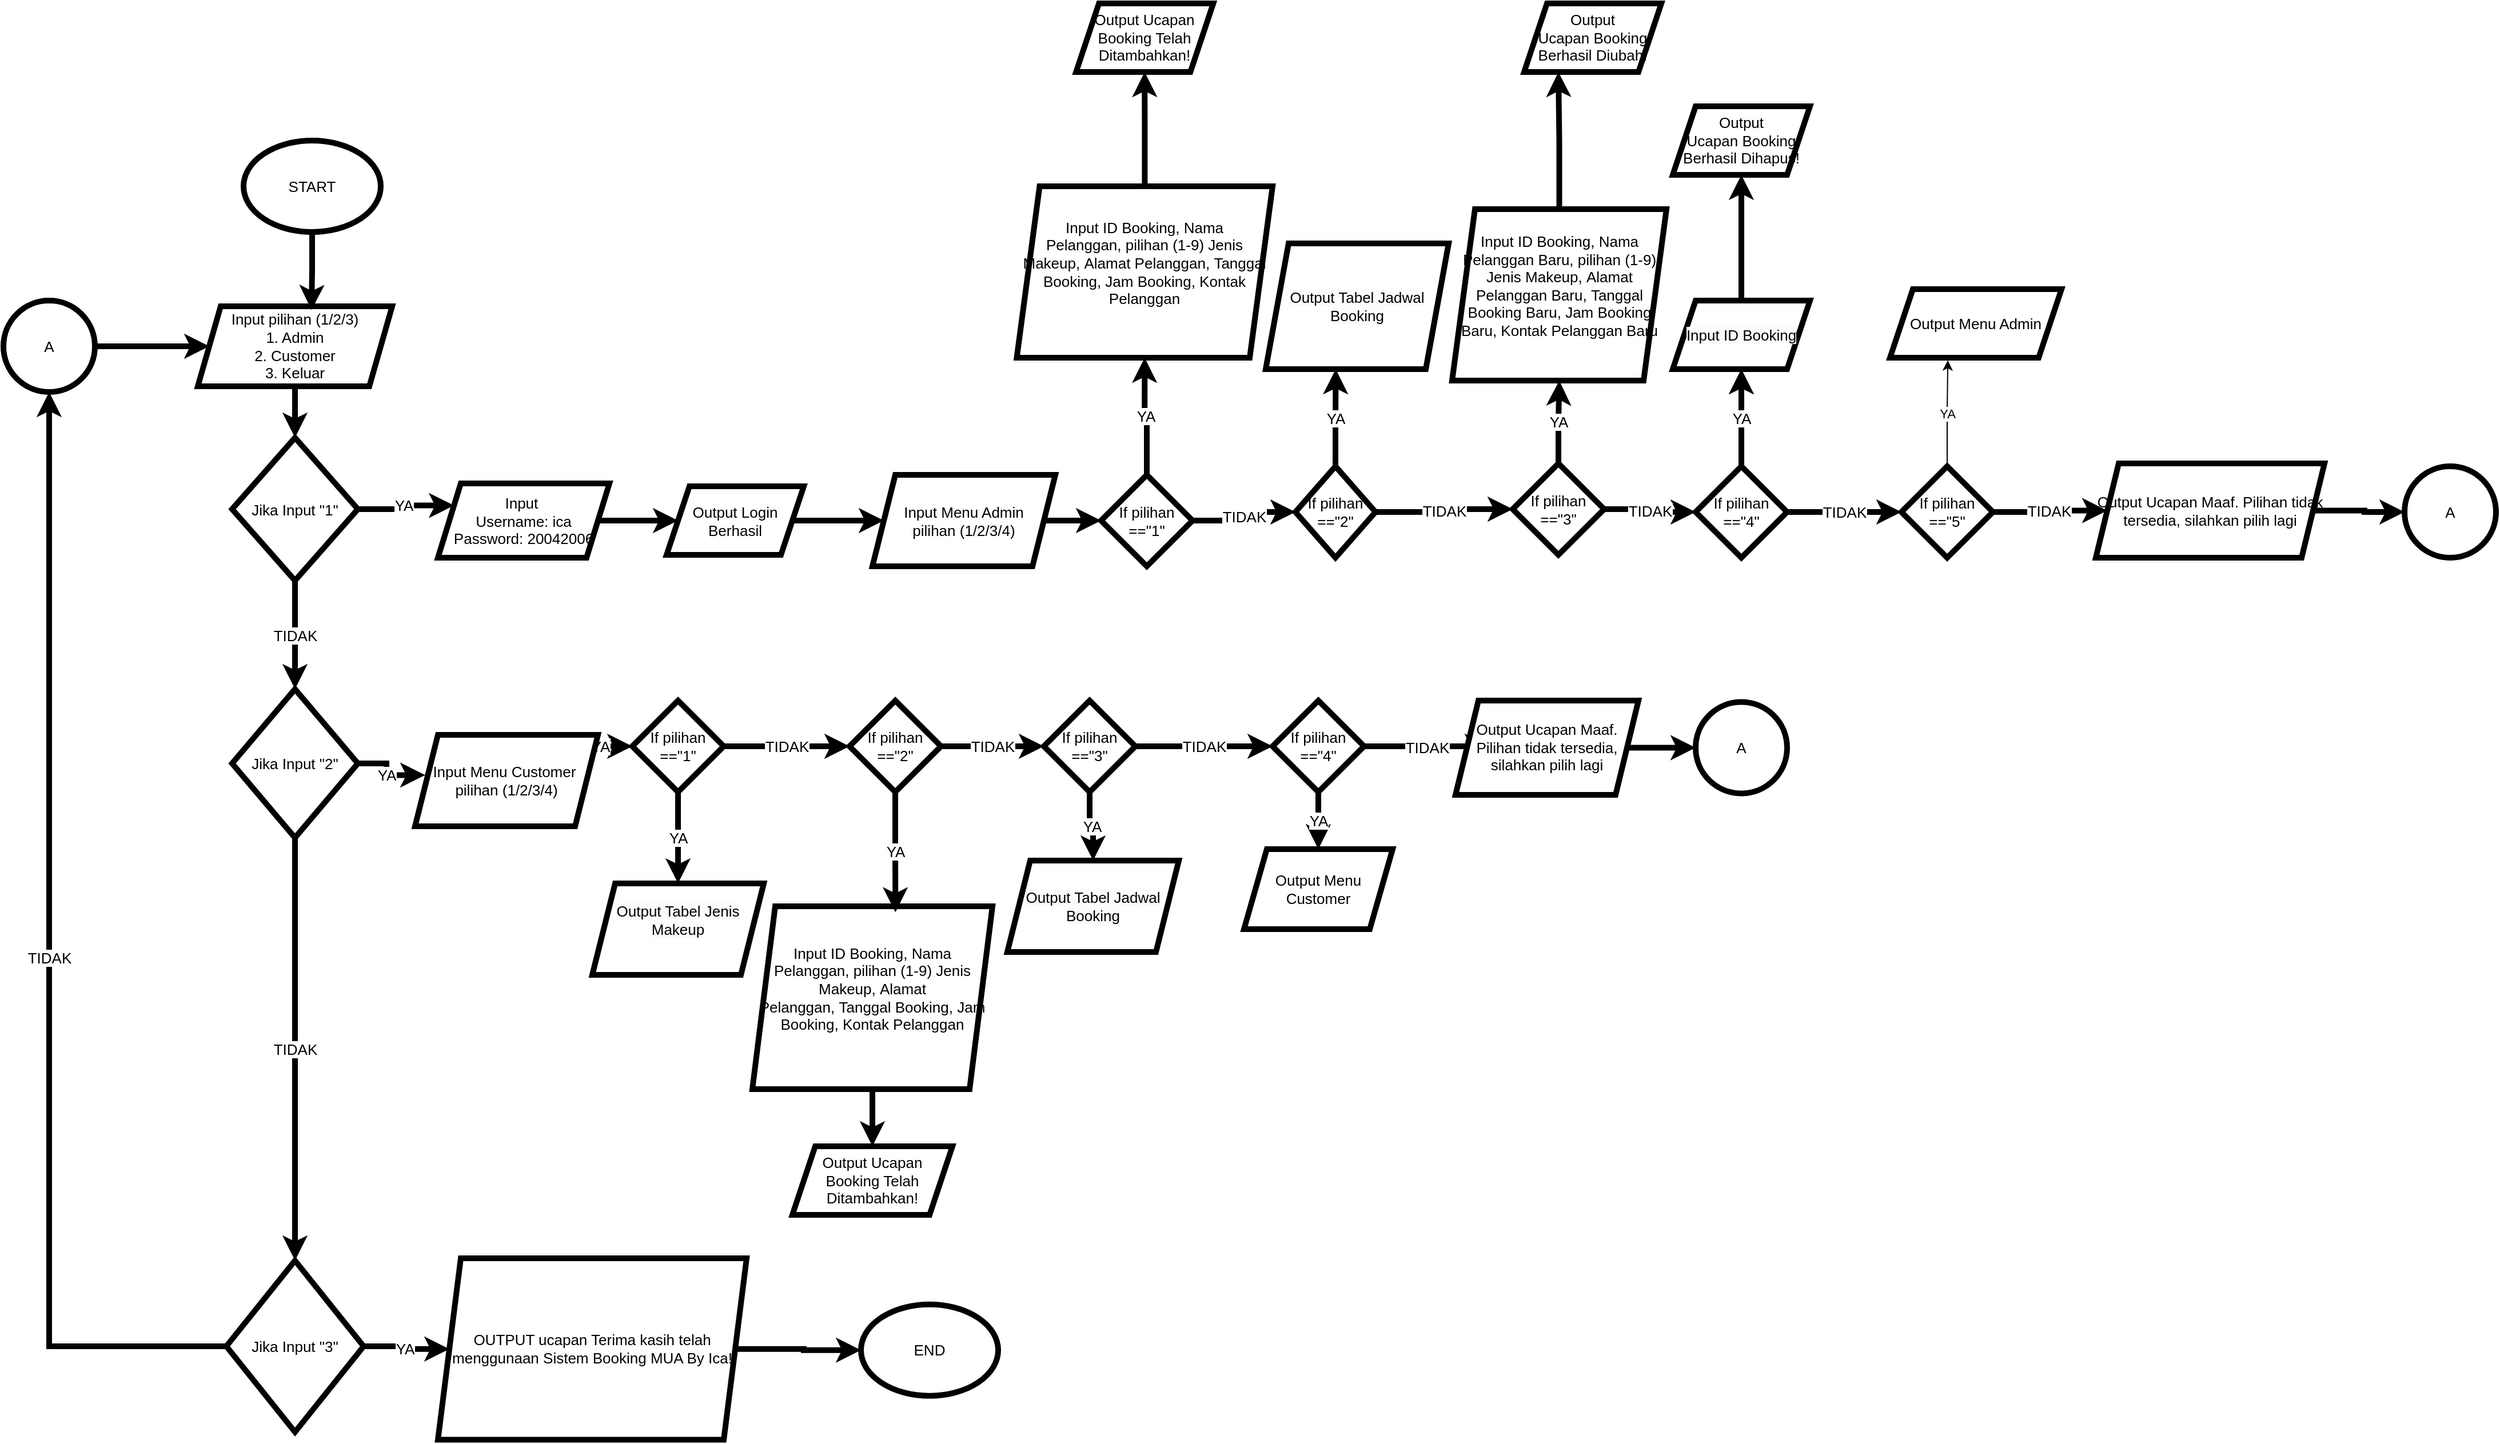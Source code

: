 <mxfile version="24.7.17">
  <diagram name="Page-1" id="OqW6dQnBmnJ8KERkSxpb">
    <mxGraphModel dx="3851" dy="2591" grid="1" gridSize="10" guides="1" tooltips="1" connect="1" arrows="1" fold="1" page="1" pageScale="1" pageWidth="850" pageHeight="1100" math="0" shadow="0">
      <root>
        <mxCell id="0" />
        <mxCell id="1" parent="0" />
        <mxCell id="-Zbz8kqlZJ3fd1Amy6h6-88" value="START" style="ellipse;whiteSpace=wrap;html=1;strokeWidth=5;fontSize=13;" vertex="1" parent="1">
          <mxGeometry x="230" y="100" width="120" height="80" as="geometry" />
        </mxCell>
        <mxCell id="-Zbz8kqlZJ3fd1Amy6h6-89" style="edgeStyle=orthogonalEdgeStyle;rounded=0;orthogonalLoop=1;jettySize=auto;html=1;strokeWidth=5;fontSize=13;" edge="1" parent="1" source="-Zbz8kqlZJ3fd1Amy6h6-90" target="-Zbz8kqlZJ3fd1Amy6h6-93">
          <mxGeometry relative="1" as="geometry" />
        </mxCell>
        <mxCell id="-Zbz8kqlZJ3fd1Amy6h6-90" value="Input pilihan (1/2/3)&lt;div style=&quot;font-size: 13px;&quot;&gt;1. Admin&lt;/div&gt;&lt;div style=&quot;font-size: 13px;&quot;&gt;2. Customer&lt;/div&gt;&lt;div style=&quot;font-size: 13px;&quot;&gt;3. Keluar&lt;/div&gt;" style="shape=parallelogram;perimeter=parallelogramPerimeter;whiteSpace=wrap;html=1;fixedSize=1;strokeWidth=5;fontSize=13;" vertex="1" parent="1">
          <mxGeometry x="190" y="245" width="170" height="70" as="geometry" />
        </mxCell>
        <mxCell id="-Zbz8kqlZJ3fd1Amy6h6-91" value="TIDAK" style="edgeStyle=orthogonalEdgeStyle;rounded=0;orthogonalLoop=1;jettySize=auto;html=1;entryX=0.5;entryY=0;entryDx=0;entryDy=0;strokeWidth=5;fontSize=13;" edge="1" parent="1" source="-Zbz8kqlZJ3fd1Amy6h6-93" target="-Zbz8kqlZJ3fd1Amy6h6-99">
          <mxGeometry relative="1" as="geometry" />
        </mxCell>
        <mxCell id="-Zbz8kqlZJ3fd1Amy6h6-92" value="YA" style="edgeStyle=orthogonalEdgeStyle;rounded=0;orthogonalLoop=1;jettySize=auto;html=1;entryX=0;entryY=0.25;entryDx=0;entryDy=0;strokeWidth=5;fontSize=13;" edge="1" parent="1" source="-Zbz8kqlZJ3fd1Amy6h6-93" target="-Zbz8kqlZJ3fd1Amy6h6-95">
          <mxGeometry relative="1" as="geometry" />
        </mxCell>
        <mxCell id="-Zbz8kqlZJ3fd1Amy6h6-93" value="Jika Input &quot;1&quot;" style="rhombus;whiteSpace=wrap;html=1;strokeWidth=5;fontSize=13;" vertex="1" parent="1">
          <mxGeometry x="220" y="360" width="110" height="125" as="geometry" />
        </mxCell>
        <mxCell id="-Zbz8kqlZJ3fd1Amy6h6-94" style="edgeStyle=orthogonalEdgeStyle;rounded=0;orthogonalLoop=1;jettySize=auto;html=1;entryX=0;entryY=0.5;entryDx=0;entryDy=0;strokeWidth=5;fontSize=13;" edge="1" parent="1" source="-Zbz8kqlZJ3fd1Amy6h6-95" target="-Zbz8kqlZJ3fd1Amy6h6-97">
          <mxGeometry relative="1" as="geometry" />
        </mxCell>
        <mxCell id="-Zbz8kqlZJ3fd1Amy6h6-95" value="Input&amp;nbsp;&lt;div style=&quot;font-size: 13px;&quot;&gt;Username: ica&lt;div style=&quot;font-size: 13px;&quot;&gt;Password: 20042006&lt;/div&gt;&lt;/div&gt;" style="shape=parallelogram;perimeter=parallelogramPerimeter;whiteSpace=wrap;html=1;fixedSize=1;strokeWidth=5;fontSize=13;" vertex="1" parent="1">
          <mxGeometry x="400" y="400" width="150" height="65" as="geometry" />
        </mxCell>
        <mxCell id="-Zbz8kqlZJ3fd1Amy6h6-96" style="edgeStyle=orthogonalEdgeStyle;rounded=0;orthogonalLoop=1;jettySize=auto;html=1;strokeWidth=5;fontSize=13;" edge="1" parent="1" source="-Zbz8kqlZJ3fd1Amy6h6-97" target="-Zbz8kqlZJ3fd1Amy6h6-128">
          <mxGeometry relative="1" as="geometry" />
        </mxCell>
        <mxCell id="-Zbz8kqlZJ3fd1Amy6h6-97" value="Output Login Berhasil" style="shape=parallelogram;perimeter=parallelogramPerimeter;whiteSpace=wrap;html=1;fixedSize=1;fontSize=13;spacing=2;strokeWidth=5;" vertex="1" parent="1">
          <mxGeometry x="600" y="402.5" width="120" height="60" as="geometry" />
        </mxCell>
        <mxCell id="-Zbz8kqlZJ3fd1Amy6h6-98" value="TIDAK" style="edgeStyle=orthogonalEdgeStyle;rounded=0;orthogonalLoop=1;jettySize=auto;html=1;entryX=0.5;entryY=0;entryDx=0;entryDy=0;strokeWidth=5;fontSize=13;" edge="1" parent="1" source="-Zbz8kqlZJ3fd1Amy6h6-99" target="-Zbz8kqlZJ3fd1Amy6h6-102">
          <mxGeometry relative="1" as="geometry" />
        </mxCell>
        <mxCell id="-Zbz8kqlZJ3fd1Amy6h6-99" value="Jika Input &quot;2&quot;" style="rhombus;whiteSpace=wrap;html=1;strokeWidth=5;fontSize=13;" vertex="1" parent="1">
          <mxGeometry x="220" y="580" width="110" height="130" as="geometry" />
        </mxCell>
        <mxCell id="-Zbz8kqlZJ3fd1Amy6h6-100" value="YA" style="edgeStyle=orthogonalEdgeStyle;rounded=0;orthogonalLoop=1;jettySize=auto;html=1;entryX=0;entryY=0.5;entryDx=0;entryDy=0;strokeWidth=5;fontSize=13;" edge="1" parent="1" source="-Zbz8kqlZJ3fd1Amy6h6-102" target="-Zbz8kqlZJ3fd1Amy6h6-104">
          <mxGeometry relative="1" as="geometry" />
        </mxCell>
        <mxCell id="-Zbz8kqlZJ3fd1Amy6h6-101" value="TIDAK" style="edgeStyle=orthogonalEdgeStyle;rounded=0;orthogonalLoop=1;jettySize=auto;html=1;entryX=0.5;entryY=1;entryDx=0;entryDy=0;strokeWidth=5;fontSize=13;" edge="1" parent="1" source="-Zbz8kqlZJ3fd1Amy6h6-102" target="-Zbz8kqlZJ3fd1Amy6h6-164">
          <mxGeometry relative="1" as="geometry" />
        </mxCell>
        <mxCell id="-Zbz8kqlZJ3fd1Amy6h6-102" value="Jika Input &quot;3&quot;" style="rhombus;whiteSpace=wrap;html=1;strokeWidth=5;fontSize=13;" vertex="1" parent="1">
          <mxGeometry x="215" y="1080" width="120" height="150" as="geometry" />
        </mxCell>
        <mxCell id="-Zbz8kqlZJ3fd1Amy6h6-103" style="edgeStyle=orthogonalEdgeStyle;rounded=0;orthogonalLoop=1;jettySize=auto;html=1;strokeWidth=5;fontSize=13;" edge="1" parent="1" source="-Zbz8kqlZJ3fd1Amy6h6-104" target="-Zbz8kqlZJ3fd1Amy6h6-105">
          <mxGeometry relative="1" as="geometry" />
        </mxCell>
        <mxCell id="-Zbz8kqlZJ3fd1Amy6h6-104" value="OUTPUT ucapan Terima kasih telah menggunaan Sistem Booking MUA By Ica!" style="shape=parallelogram;perimeter=parallelogramPerimeter;whiteSpace=wrap;html=1;fixedSize=1;strokeWidth=5;fontSize=13;" vertex="1" parent="1">
          <mxGeometry x="400" y="1078" width="270" height="158.75" as="geometry" />
        </mxCell>
        <mxCell id="-Zbz8kqlZJ3fd1Amy6h6-105" value="END" style="ellipse;whiteSpace=wrap;html=1;strokeWidth=5;fontSize=13;" vertex="1" parent="1">
          <mxGeometry x="770" y="1118.37" width="120" height="80" as="geometry" />
        </mxCell>
        <mxCell id="-Zbz8kqlZJ3fd1Amy6h6-106" value="YA" style="edgeStyle=orthogonalEdgeStyle;rounded=0;orthogonalLoop=1;jettySize=auto;html=1;strokeWidth=5;fontSize=13;" edge="1" parent="1" source="-Zbz8kqlZJ3fd1Amy6h6-107" target="-Zbz8kqlZJ3fd1Amy6h6-118">
          <mxGeometry x="-0.714" relative="1" as="geometry">
            <Array as="points">
              <mxPoint x="550" y="630" />
              <mxPoint x="550" y="630" />
            </Array>
            <mxPoint as="offset" />
          </mxGeometry>
        </mxCell>
        <mxCell id="-Zbz8kqlZJ3fd1Amy6h6-107" value="Input Menu Customer&amp;nbsp;&lt;div style=&quot;font-size: 13px;&quot;&gt;pilihan (1/2/3/4)&lt;/div&gt;" style="shape=parallelogram;perimeter=parallelogramPerimeter;whiteSpace=wrap;html=1;fixedSize=1;strokeWidth=5;fontSize=13;" vertex="1" parent="1">
          <mxGeometry x="380" y="620" width="160" height="80" as="geometry" />
        </mxCell>
        <mxCell id="-Zbz8kqlZJ3fd1Amy6h6-108" value="YA" style="edgeStyle=orthogonalEdgeStyle;rounded=0;orthogonalLoop=1;jettySize=auto;html=1;strokeWidth=5;fontSize=13;" edge="1" parent="1" source="-Zbz8kqlZJ3fd1Amy6h6-110" target="-Zbz8kqlZJ3fd1Amy6h6-122">
          <mxGeometry relative="1" as="geometry" />
        </mxCell>
        <mxCell id="-Zbz8kqlZJ3fd1Amy6h6-109" value="TIDAK" style="edgeStyle=orthogonalEdgeStyle;rounded=0;orthogonalLoop=1;jettySize=auto;html=1;entryX=0;entryY=0.5;entryDx=0;entryDy=0;strokeWidth=5;fontSize=13;" edge="1" parent="1" source="-Zbz8kqlZJ3fd1Amy6h6-110">
          <mxGeometry relative="1" as="geometry">
            <mxPoint x="1320" y="630" as="targetPoint" />
          </mxGeometry>
        </mxCell>
        <mxCell id="-Zbz8kqlZJ3fd1Amy6h6-110" value="If pilihan ==&quot;4&quot;" style="rhombus;whiteSpace=wrap;html=1;strokeWidth=5;fontSize=13;" vertex="1" parent="1">
          <mxGeometry x="1130" y="590" width="80" height="80" as="geometry" />
        </mxCell>
        <mxCell id="-Zbz8kqlZJ3fd1Amy6h6-111" value="YA" style="edgeStyle=orthogonalEdgeStyle;rounded=0;orthogonalLoop=1;jettySize=auto;html=1;entryX=0.5;entryY=0;entryDx=0;entryDy=0;strokeWidth=5;fontSize=13;" edge="1" parent="1" source="-Zbz8kqlZJ3fd1Amy6h6-113" target="-Zbz8kqlZJ3fd1Amy6h6-123">
          <mxGeometry relative="1" as="geometry" />
        </mxCell>
        <mxCell id="-Zbz8kqlZJ3fd1Amy6h6-112" value="TIDAK" style="edgeStyle=orthogonalEdgeStyle;rounded=0;orthogonalLoop=1;jettySize=auto;html=1;entryX=0;entryY=0.5;entryDx=0;entryDy=0;strokeWidth=5;fontSize=13;" edge="1" parent="1" source="-Zbz8kqlZJ3fd1Amy6h6-113" target="-Zbz8kqlZJ3fd1Amy6h6-110">
          <mxGeometry relative="1" as="geometry" />
        </mxCell>
        <mxCell id="-Zbz8kqlZJ3fd1Amy6h6-113" value="If pilihan ==&quot;3&quot;" style="rhombus;whiteSpace=wrap;html=1;strokeWidth=5;fontSize=13;" vertex="1" parent="1">
          <mxGeometry x="930" y="590" width="80" height="80" as="geometry" />
        </mxCell>
        <mxCell id="-Zbz8kqlZJ3fd1Amy6h6-114" value="TIDAK" style="edgeStyle=orthogonalEdgeStyle;rounded=0;orthogonalLoop=1;jettySize=auto;html=1;entryX=0;entryY=0.5;entryDx=0;entryDy=0;strokeWidth=5;fontSize=13;" edge="1" parent="1" source="-Zbz8kqlZJ3fd1Amy6h6-115" target="-Zbz8kqlZJ3fd1Amy6h6-113">
          <mxGeometry relative="1" as="geometry" />
        </mxCell>
        <mxCell id="-Zbz8kqlZJ3fd1Amy6h6-115" value="If pilihan ==&quot;2&quot;" style="rhombus;whiteSpace=wrap;html=1;strokeWidth=5;fontSize=13;" vertex="1" parent="1">
          <mxGeometry x="760" y="590" width="80" height="80" as="geometry" />
        </mxCell>
        <mxCell id="-Zbz8kqlZJ3fd1Amy6h6-116" value="YA" style="edgeStyle=orthogonalEdgeStyle;rounded=0;orthogonalLoop=1;jettySize=auto;html=1;entryX=0.5;entryY=0;entryDx=0;entryDy=0;strokeWidth=5;fontSize=13;" edge="1" parent="1" source="-Zbz8kqlZJ3fd1Amy6h6-118" target="-Zbz8kqlZJ3fd1Amy6h6-119">
          <mxGeometry relative="1" as="geometry" />
        </mxCell>
        <mxCell id="-Zbz8kqlZJ3fd1Amy6h6-117" value="TIDAK" style="edgeStyle=orthogonalEdgeStyle;rounded=0;orthogonalLoop=1;jettySize=auto;html=1;entryX=0;entryY=0.5;entryDx=0;entryDy=0;strokeWidth=5;fontSize=13;" edge="1" parent="1" source="-Zbz8kqlZJ3fd1Amy6h6-118" target="-Zbz8kqlZJ3fd1Amy6h6-115">
          <mxGeometry relative="1" as="geometry" />
        </mxCell>
        <mxCell id="-Zbz8kqlZJ3fd1Amy6h6-118" value="If pilihan ==&quot;1&quot;" style="rhombus;whiteSpace=wrap;html=1;strokeWidth=5;fontSize=13;" vertex="1" parent="1">
          <mxGeometry x="570" y="590" width="80" height="80" as="geometry" />
        </mxCell>
        <mxCell id="-Zbz8kqlZJ3fd1Amy6h6-119" value="&lt;span style=&quot;color: rgb(0, 0, 0); font-family: Helvetica; font-size: 13px; font-style: normal; font-variant-ligatures: normal; font-variant-caps: normal; font-weight: 400; letter-spacing: normal; orphans: 2; text-align: center; text-indent: 0px; text-transform: none; widows: 2; word-spacing: 0px; -webkit-text-stroke-width: 0px; white-space: normal; background-color: rgb(251, 251, 251); text-decoration-thickness: initial; text-decoration-style: initial; text-decoration-color: initial; display: inline !important; float: none;&quot;&gt;Output Tabel Jenis Makeup&lt;/span&gt;&lt;div style=&quot;font-size: 13px;&quot;&gt;&lt;br style=&quot;font-size: 13px;&quot;&gt;&lt;/div&gt;" style="shape=parallelogram;perimeter=parallelogramPerimeter;whiteSpace=wrap;html=1;fixedSize=1;strokeWidth=5;fontSize=13;" vertex="1" parent="1">
          <mxGeometry x="535" y="750" width="150" height="80" as="geometry" />
        </mxCell>
        <mxCell id="-Zbz8kqlZJ3fd1Amy6h6-120" style="edgeStyle=orthogonalEdgeStyle;rounded=0;orthogonalLoop=1;jettySize=auto;html=1;strokeWidth=5;fontSize=13;" edge="1" parent="1" source="-Zbz8kqlZJ3fd1Amy6h6-121" target="-Zbz8kqlZJ3fd1Amy6h6-126">
          <mxGeometry relative="1" as="geometry" />
        </mxCell>
        <mxCell id="-Zbz8kqlZJ3fd1Amy6h6-121" value="Input&amp;nbsp;&lt;span style=&quot;font-size: 13px; background-color: initial;&quot;&gt;ID Booking,&amp;nbsp;&lt;/span&gt;&lt;span style=&quot;font-size: 13px; background-color: initial;&quot;&gt;Nama Pelanggan,&amp;nbsp;&lt;/span&gt;&lt;span style=&quot;font-size: 13px; background-color: initial;&quot;&gt;pilihan (1-9) Jenis Makeup,&amp;nbsp;&lt;/span&gt;&lt;span style=&quot;font-size: 13px; background-color: initial;&quot;&gt;Alamat Pelanggan,&amp;nbsp;&lt;/span&gt;&lt;span style=&quot;font-size: 13px; background-color: initial;&quot;&gt;Tanggal Booking,&amp;nbsp;&lt;/span&gt;&lt;span style=&quot;font-size: 13px; background-color: initial;&quot;&gt;Jam Booking,&amp;nbsp;&lt;/span&gt;&lt;span style=&quot;font-size: 13px; background-color: initial;&quot;&gt;Kontak Pelanggan&lt;/span&gt;&lt;div style=&quot;font-size: 13px;&quot;&gt;&lt;br style=&quot;font-size: 13px;&quot;&gt;&lt;/div&gt;" style="shape=parallelogram;perimeter=parallelogramPerimeter;whiteSpace=wrap;html=1;fixedSize=1;strokeWidth=5;fontSize=13;" vertex="1" parent="1">
          <mxGeometry x="675" y="770" width="210" height="160" as="geometry" />
        </mxCell>
        <mxCell id="-Zbz8kqlZJ3fd1Amy6h6-122" value="Output Menu Customer" style="shape=parallelogram;perimeter=parallelogramPerimeter;whiteSpace=wrap;html=1;fixedSize=1;strokeWidth=5;fontSize=13;" vertex="1" parent="1">
          <mxGeometry x="1105" y="720" width="130" height="70" as="geometry" />
        </mxCell>
        <mxCell id="-Zbz8kqlZJ3fd1Amy6h6-123" value="&lt;br style=&quot;font-size: 13px;&quot;&gt;&lt;span style=&quot;color: rgb(0, 0, 0); font-family: Helvetica; font-size: 13px; font-style: normal; font-variant-ligatures: normal; font-variant-caps: normal; font-weight: 400; letter-spacing: normal; orphans: 2; text-align: center; text-indent: 0px; text-transform: none; widows: 2; word-spacing: 0px; -webkit-text-stroke-width: 0px; white-space: normal; background-color: rgb(251, 251, 251); text-decoration-thickness: initial; text-decoration-style: initial; text-decoration-color: initial; display: inline !important; float: none;&quot;&gt;Output Tabel Jadwal Booking&lt;/span&gt;&lt;div style=&quot;font-size: 13px;&quot;&gt;&lt;br style=&quot;font-size: 13px;&quot;&gt;&lt;/div&gt;" style="shape=parallelogram;perimeter=parallelogramPerimeter;whiteSpace=wrap;html=1;fixedSize=1;strokeWidth=5;fontSize=13;" vertex="1" parent="1">
          <mxGeometry x="898" y="730" width="150" height="80" as="geometry" />
        </mxCell>
        <mxCell id="-Zbz8kqlZJ3fd1Amy6h6-124" style="edgeStyle=orthogonalEdgeStyle;rounded=0;orthogonalLoop=1;jettySize=auto;html=1;entryX=0.585;entryY=0.046;entryDx=0;entryDy=0;entryPerimeter=0;strokeWidth=5;fontSize=13;" edge="1" parent="1" source="-Zbz8kqlZJ3fd1Amy6h6-88" target="-Zbz8kqlZJ3fd1Amy6h6-90">
          <mxGeometry relative="1" as="geometry" />
        </mxCell>
        <mxCell id="-Zbz8kqlZJ3fd1Amy6h6-125" value="YA" style="edgeStyle=orthogonalEdgeStyle;rounded=0;orthogonalLoop=1;jettySize=auto;html=1;entryX=0.596;entryY=0.033;entryDx=0;entryDy=0;entryPerimeter=0;strokeWidth=5;fontSize=13;" edge="1" parent="1" source="-Zbz8kqlZJ3fd1Amy6h6-115" target="-Zbz8kqlZJ3fd1Amy6h6-121">
          <mxGeometry relative="1" as="geometry" />
        </mxCell>
        <mxCell id="-Zbz8kqlZJ3fd1Amy6h6-126" value="Output Ucapan Booking Telah Ditambahkan!" style="shape=parallelogram;perimeter=parallelogramPerimeter;whiteSpace=wrap;html=1;fixedSize=1;strokeWidth=5;fontSize=13;" vertex="1" parent="1">
          <mxGeometry x="710" y="980" width="140" height="60" as="geometry" />
        </mxCell>
        <mxCell id="-Zbz8kqlZJ3fd1Amy6h6-127" style="edgeStyle=orthogonalEdgeStyle;rounded=0;orthogonalLoop=1;jettySize=auto;html=1;entryX=0;entryY=0.5;entryDx=0;entryDy=0;strokeWidth=5;fontSize=13;" edge="1" parent="1" source="-Zbz8kqlZJ3fd1Amy6h6-128" target="-Zbz8kqlZJ3fd1Amy6h6-131">
          <mxGeometry relative="1" as="geometry" />
        </mxCell>
        <mxCell id="-Zbz8kqlZJ3fd1Amy6h6-128" value="Input Menu Admin&lt;div style=&quot;font-size: 13px;&quot;&gt;pilihan (1/2/3/4)&lt;/div&gt;" style="shape=parallelogram;perimeter=parallelogramPerimeter;whiteSpace=wrap;html=1;fixedSize=1;strokeWidth=5;fontSize=13;" vertex="1" parent="1">
          <mxGeometry x="780" y="392.5" width="160" height="80" as="geometry" />
        </mxCell>
        <mxCell id="-Zbz8kqlZJ3fd1Amy6h6-129" value="YA" style="edgeStyle=orthogonalEdgeStyle;rounded=0;orthogonalLoop=1;jettySize=auto;html=1;entryX=0.5;entryY=1;entryDx=0;entryDy=0;strokeWidth=5;fontSize=13;" edge="1" parent="1" source="-Zbz8kqlZJ3fd1Amy6h6-131" target="-Zbz8kqlZJ3fd1Amy6h6-147">
          <mxGeometry relative="1" as="geometry">
            <mxPoint x="1012.5" y="330" as="targetPoint" />
          </mxGeometry>
        </mxCell>
        <mxCell id="-Zbz8kqlZJ3fd1Amy6h6-130" value="TIDAK" style="edgeStyle=orthogonalEdgeStyle;rounded=0;orthogonalLoop=1;jettySize=auto;html=1;entryX=0;entryY=0.5;entryDx=0;entryDy=0;strokeWidth=5;fontSize=13;" edge="1" parent="1" source="-Zbz8kqlZJ3fd1Amy6h6-131" target="-Zbz8kqlZJ3fd1Amy6h6-133">
          <mxGeometry relative="1" as="geometry" />
        </mxCell>
        <mxCell id="-Zbz8kqlZJ3fd1Amy6h6-131" value="If pilihan ==&quot;1&quot;" style="rhombus;whiteSpace=wrap;html=1;strokeWidth=5;fontSize=13;" vertex="1" parent="1">
          <mxGeometry x="980" y="392.5" width="80" height="80" as="geometry" />
        </mxCell>
        <mxCell id="-Zbz8kqlZJ3fd1Amy6h6-132" value="TIDAK" style="edgeStyle=orthogonalEdgeStyle;rounded=0;orthogonalLoop=1;jettySize=auto;html=1;entryX=0;entryY=0.5;entryDx=0;entryDy=0;strokeWidth=5;fontSize=13;" edge="1" parent="1" source="-Zbz8kqlZJ3fd1Amy6h6-133" target="-Zbz8kqlZJ3fd1Amy6h6-136">
          <mxGeometry relative="1" as="geometry" />
        </mxCell>
        <mxCell id="-Zbz8kqlZJ3fd1Amy6h6-133" value="If pilihan ==&quot;2&quot;" style="rhombus;whiteSpace=wrap;html=1;strokeWidth=5;fontSize=13;" vertex="1" parent="1">
          <mxGeometry x="1150" y="385" width="70" height="80" as="geometry" />
        </mxCell>
        <mxCell id="-Zbz8kqlZJ3fd1Amy6h6-134" value="YA" style="edgeStyle=orthogonalEdgeStyle;rounded=0;orthogonalLoop=1;jettySize=auto;html=1;strokeWidth=5;fontSize=13;" edge="1" parent="1" source="-Zbz8kqlZJ3fd1Amy6h6-136" target="-Zbz8kqlZJ3fd1Amy6h6-151">
          <mxGeometry relative="1" as="geometry" />
        </mxCell>
        <mxCell id="-Zbz8kqlZJ3fd1Amy6h6-135" value="TIDAK" style="edgeStyle=orthogonalEdgeStyle;rounded=0;orthogonalLoop=1;jettySize=auto;html=1;entryX=0;entryY=0.5;entryDx=0;entryDy=0;strokeWidth=5;fontSize=13;" edge="1" parent="1" source="-Zbz8kqlZJ3fd1Amy6h6-136" target="-Zbz8kqlZJ3fd1Amy6h6-140">
          <mxGeometry relative="1" as="geometry" />
        </mxCell>
        <mxCell id="-Zbz8kqlZJ3fd1Amy6h6-136" value="If pilihan ==&quot;3&quot;" style="rhombus;whiteSpace=wrap;html=1;strokeWidth=5;fontSize=13;" vertex="1" parent="1">
          <mxGeometry x="1340" y="382.5" width="80" height="80" as="geometry" />
        </mxCell>
        <mxCell id="-Zbz8kqlZJ3fd1Amy6h6-137" style="edgeStyle=orthogonalEdgeStyle;rounded=0;orthogonalLoop=1;jettySize=auto;html=1;entryX=0.5;entryY=1;entryDx=0;entryDy=0;strokeWidth=5;fontSize=13;" edge="1" parent="1" source="-Zbz8kqlZJ3fd1Amy6h6-140" target="-Zbz8kqlZJ3fd1Amy6h6-145">
          <mxGeometry relative="1" as="geometry" />
        </mxCell>
        <mxCell id="-Zbz8kqlZJ3fd1Amy6h6-138" value="TIDAK" style="edgeStyle=orthogonalEdgeStyle;rounded=0;orthogonalLoop=1;jettySize=auto;html=1;entryX=0;entryY=0.5;entryDx=0;entryDy=0;strokeWidth=5;fontSize=13;" edge="1" parent="1" source="-Zbz8kqlZJ3fd1Amy6h6-140" target="-Zbz8kqlZJ3fd1Amy6h6-143">
          <mxGeometry relative="1" as="geometry" />
        </mxCell>
        <mxCell id="-Zbz8kqlZJ3fd1Amy6h6-139" value="YA" style="edgeStyle=orthogonalEdgeStyle;rounded=0;orthogonalLoop=1;jettySize=auto;html=1;strokeWidth=5;fontSize=13;" edge="1" parent="1" source="-Zbz8kqlZJ3fd1Amy6h6-140" target="-Zbz8kqlZJ3fd1Amy6h6-145">
          <mxGeometry relative="1" as="geometry" />
        </mxCell>
        <mxCell id="-Zbz8kqlZJ3fd1Amy6h6-140" value="If pilihan ==&quot;4&quot;" style="rhombus;whiteSpace=wrap;html=1;strokeWidth=5;fontSize=13;" vertex="1" parent="1">
          <mxGeometry x="1500" y="385" width="80" height="80" as="geometry" />
        </mxCell>
        <mxCell id="-Zbz8kqlZJ3fd1Amy6h6-142" value="TIDAK" style="edgeStyle=orthogonalEdgeStyle;rounded=0;orthogonalLoop=1;jettySize=auto;html=1;entryX=0;entryY=0.5;entryDx=0;entryDy=0;strokeWidth=5;fontSize=13;" edge="1" parent="1" source="-Zbz8kqlZJ3fd1Amy6h6-143" target="-Zbz8kqlZJ3fd1Amy6h6-158">
          <mxGeometry relative="1" as="geometry" />
        </mxCell>
        <mxCell id="-Zbz8kqlZJ3fd1Amy6h6-143" value="If pilihan ==&quot;5&quot;" style="rhombus;whiteSpace=wrap;html=1;strokeWidth=5;fontSize=13;" vertex="1" parent="1">
          <mxGeometry x="1680" y="385" width="80" height="80" as="geometry" />
        </mxCell>
        <mxCell id="-Zbz8kqlZJ3fd1Amy6h6-144" style="edgeStyle=orthogonalEdgeStyle;rounded=0;orthogonalLoop=1;jettySize=auto;html=1;entryX=0.5;entryY=1;entryDx=0;entryDy=0;strokeWidth=5;fontSize=13;" edge="1" parent="1" source="-Zbz8kqlZJ3fd1Amy6h6-145" target="-Zbz8kqlZJ3fd1Amy6h6-153">
          <mxGeometry relative="1" as="geometry" />
        </mxCell>
        <mxCell id="-Zbz8kqlZJ3fd1Amy6h6-145" value="&lt;br style=&quot;font-size: 13px;&quot;&gt;&lt;span style=&quot;color: rgb(0, 0, 0); font-family: Helvetica; font-size: 13px; font-style: normal; font-variant-ligatures: normal; font-variant-caps: normal; font-weight: 400; letter-spacing: normal; orphans: 2; text-align: center; text-indent: 0px; text-transform: none; widows: 2; word-spacing: 0px; -webkit-text-stroke-width: 0px; white-space: normal; background-color: rgb(251, 251, 251); text-decoration-thickness: initial; text-decoration-style: initial; text-decoration-color: initial; display: inline !important; float: none;&quot;&gt;Input ID Booking&lt;/span&gt;&lt;div style=&quot;font-size: 13px;&quot;&gt;&lt;br style=&quot;font-size: 13px;&quot;&gt;&lt;/div&gt;" style="shape=parallelogram;perimeter=parallelogramPerimeter;whiteSpace=wrap;html=1;fixedSize=1;strokeWidth=5;fontSize=13;" vertex="1" parent="1">
          <mxGeometry x="1480" y="240" width="120" height="60" as="geometry" />
        </mxCell>
        <mxCell id="-Zbz8kqlZJ3fd1Amy6h6-146" style="edgeStyle=orthogonalEdgeStyle;rounded=0;orthogonalLoop=1;jettySize=auto;html=1;strokeWidth=5;fontSize=13;" edge="1" parent="1" source="-Zbz8kqlZJ3fd1Amy6h6-147" target="-Zbz8kqlZJ3fd1Amy6h6-148">
          <mxGeometry relative="1" as="geometry" />
        </mxCell>
        <mxCell id="-Zbz8kqlZJ3fd1Amy6h6-147" value="&lt;div style=&quot;font-size: 13px;&quot;&gt;Input ID Booking,&amp;nbsp;&lt;span style=&quot;background-color: initial; font-size: 13px;&quot;&gt;Nama Pelanggan,&amp;nbsp;&lt;/span&gt;&lt;span style=&quot;background-color: initial; font-size: 13px;&quot;&gt;pilihan (1-9) Jenis Makeup,&lt;/span&gt;&lt;span style=&quot;background-color: initial; font-size: 13px;&quot;&gt;&amp;nbsp;Alamat Pelanggan,&amp;nbsp;&lt;/span&gt;&lt;span style=&quot;background-color: initial; font-size: 13px;&quot;&gt;Tanggal Booking,&amp;nbsp;&lt;/span&gt;&lt;span style=&quot;background-color: initial; font-size: 13px;&quot;&gt;Jam Booking,&amp;nbsp;&lt;/span&gt;&lt;span style=&quot;background-color: initial; font-size: 13px;&quot;&gt;Kontak Pelanggan&lt;/span&gt;&lt;/div&gt;&lt;div style=&quot;font-size: 13px;&quot;&gt;&lt;br style=&quot;font-size: 13px;&quot;&gt;&lt;/div&gt;" style="shape=parallelogram;perimeter=parallelogramPerimeter;whiteSpace=wrap;html=1;fixedSize=1;strokeWidth=5;fontSize=13;" vertex="1" parent="1">
          <mxGeometry x="906.25" y="140" width="223.75" height="150" as="geometry" />
        </mxCell>
        <mxCell id="-Zbz8kqlZJ3fd1Amy6h6-148" value="Output Ucapan Booking Telah Ditambahkan!" style="shape=parallelogram;perimeter=parallelogramPerimeter;whiteSpace=wrap;html=1;fixedSize=1;strokeWidth=5;fontSize=13;" vertex="1" parent="1">
          <mxGeometry x="958.12" y="-20" width="120" height="60" as="geometry" />
        </mxCell>
        <mxCell id="-Zbz8kqlZJ3fd1Amy6h6-149" value="&lt;br style=&quot;font-size: 13px;&quot;&gt;&lt;span style=&quot;color: rgb(0, 0, 0); font-family: Helvetica; font-size: 13px; font-style: normal; font-variant-ligatures: normal; font-variant-caps: normal; font-weight: 400; letter-spacing: normal; orphans: 2; text-align: center; text-indent: 0px; text-transform: none; widows: 2; word-spacing: 0px; -webkit-text-stroke-width: 0px; white-space: normal; background-color: rgb(251, 251, 251); text-decoration-thickness: initial; text-decoration-style: initial; text-decoration-color: initial; display: inline !important; float: none;&quot;&gt;Output Tabel Jadwal Booking&lt;/span&gt;&lt;div style=&quot;font-size: 13px;&quot;&gt;&lt;br style=&quot;font-size: 13px;&quot;&gt;&lt;/div&gt;" style="shape=parallelogram;perimeter=parallelogramPerimeter;whiteSpace=wrap;html=1;fixedSize=1;strokeWidth=5;fontSize=13;" vertex="1" parent="1">
          <mxGeometry x="1124" y="190" width="160" height="110" as="geometry" />
        </mxCell>
        <mxCell id="-Zbz8kqlZJ3fd1Amy6h6-150" style="edgeStyle=orthogonalEdgeStyle;rounded=0;orthogonalLoop=1;jettySize=auto;html=1;entryX=0.25;entryY=1;entryDx=0;entryDy=0;strokeWidth=5;fontSize=13;" edge="1" parent="1" source="-Zbz8kqlZJ3fd1Amy6h6-151" target="-Zbz8kqlZJ3fd1Amy6h6-152">
          <mxGeometry relative="1" as="geometry" />
        </mxCell>
        <mxCell id="-Zbz8kqlZJ3fd1Amy6h6-151" value="&lt;div style=&quot;font-size: 13px;&quot;&gt;Input ID Booking,&amp;nbsp;&lt;span style=&quot;background-color: initial; font-size: 13px;&quot;&gt;Nama Pelanggan Baru,&amp;nbsp;&lt;/span&gt;&lt;span style=&quot;background-color: initial; font-size: 13px;&quot;&gt;pilihan (1-9) Jenis Makeup,&lt;/span&gt;&lt;span style=&quot;background-color: initial; font-size: 13px;&quot;&gt;&amp;nbsp;Alamat Pelanggan Baru,&amp;nbsp;&lt;/span&gt;&lt;span style=&quot;background-color: initial; font-size: 13px;&quot;&gt;Tanggal Booking Baru,&amp;nbsp;&lt;/span&gt;&lt;span style=&quot;background-color: initial; font-size: 13px;&quot;&gt;Jam Booking Baru,&amp;nbsp;&lt;/span&gt;&lt;span style=&quot;background-color: initial; font-size: 13px;&quot;&gt;Kontak Pelanggan Baru&lt;/span&gt;&lt;/div&gt;&lt;div style=&quot;font-size: 13px;&quot;&gt;&lt;br style=&quot;font-size: 13px;&quot;&gt;&lt;/div&gt;" style="shape=parallelogram;perimeter=parallelogramPerimeter;whiteSpace=wrap;html=1;fixedSize=1;strokeWidth=5;fontSize=13;" vertex="1" parent="1">
          <mxGeometry x="1287" y="160" width="187.5" height="150" as="geometry" />
        </mxCell>
        <mxCell id="-Zbz8kqlZJ3fd1Amy6h6-152" value="Output Ucapan&amp;nbsp;&lt;span style=&quot;font-size: 13px;&quot;&gt;Booking Berhasil Diubah!&lt;/span&gt;" style="shape=parallelogram;perimeter=parallelogramPerimeter;whiteSpace=wrap;html=1;fixedSize=1;strokeWidth=5;fontSize=13;" vertex="1" parent="1">
          <mxGeometry x="1350" y="-20" width="120" height="60" as="geometry" />
        </mxCell>
        <mxCell id="-Zbz8kqlZJ3fd1Amy6h6-153" value="Output Ucapan&amp;nbsp;&lt;span style=&quot;font-size: 13px;&quot;&gt;Booking Berhasil Dihapus!&lt;/span&gt;" style="shape=parallelogram;perimeter=parallelogramPerimeter;whiteSpace=wrap;html=1;fixedSize=1;strokeWidth=5;fontSize=13;" vertex="1" parent="1">
          <mxGeometry x="1480" y="70" width="120" height="60" as="geometry" />
        </mxCell>
        <mxCell id="-Zbz8kqlZJ3fd1Amy6h6-154" value="Output Menu Admin" style="shape=parallelogram;perimeter=parallelogramPerimeter;whiteSpace=wrap;html=1;fixedSize=1;strokeWidth=5;fontSize=13;" vertex="1" parent="1">
          <mxGeometry x="1670" y="230" width="150" height="60" as="geometry" />
        </mxCell>
        <mxCell id="-Zbz8kqlZJ3fd1Amy6h6-155" value="YA" style="edgeStyle=orthogonalEdgeStyle;rounded=0;orthogonalLoop=1;jettySize=auto;html=1;entryX=0.383;entryY=1;entryDx=0;entryDy=0;entryPerimeter=0;strokeWidth=5;fontSize=13;" edge="1" parent="1" source="-Zbz8kqlZJ3fd1Amy6h6-133" target="-Zbz8kqlZJ3fd1Amy6h6-149">
          <mxGeometry relative="1" as="geometry" />
        </mxCell>
        <mxCell id="-Zbz8kqlZJ3fd1Amy6h6-156" value="YA" style="edgeStyle=orthogonalEdgeStyle;rounded=0;orthogonalLoop=1;jettySize=auto;html=1;entryX=0.056;entryY=0.44;entryDx=0;entryDy=0;entryPerimeter=0;strokeWidth=5;fontSize=13;" edge="1" parent="1" source="-Zbz8kqlZJ3fd1Amy6h6-99" target="-Zbz8kqlZJ3fd1Amy6h6-107">
          <mxGeometry relative="1" as="geometry" />
        </mxCell>
        <mxCell id="-Zbz8kqlZJ3fd1Amy6h6-157" style="edgeStyle=orthogonalEdgeStyle;rounded=0;orthogonalLoop=1;jettySize=auto;html=1;entryX=0;entryY=0.5;entryDx=0;entryDy=0;strokeWidth=5;" edge="1" parent="1" source="-Zbz8kqlZJ3fd1Amy6h6-158" target="-Zbz8kqlZJ3fd1Amy6h6-162">
          <mxGeometry relative="1" as="geometry" />
        </mxCell>
        <mxCell id="-Zbz8kqlZJ3fd1Amy6h6-158" value="Output Ucapan Maaf. Pilihan tidak tersedia, silahkan pilih lagi" style="shape=parallelogram;perimeter=parallelogramPerimeter;whiteSpace=wrap;html=1;fixedSize=1;strokeWidth=5;fontSize=13;" vertex="1" parent="1">
          <mxGeometry x="1850" y="382.5" width="200" height="82.5" as="geometry" />
        </mxCell>
        <mxCell id="-Zbz8kqlZJ3fd1Amy6h6-159" style="edgeStyle=orthogonalEdgeStyle;rounded=0;orthogonalLoop=1;jettySize=auto;html=1;exitX=0.5;exitY=1;exitDx=0;exitDy=0;strokeWidth=5;fontSize=13;" edge="1" parent="1" source="-Zbz8kqlZJ3fd1Amy6h6-123" target="-Zbz8kqlZJ3fd1Amy6h6-123">
          <mxGeometry relative="1" as="geometry" />
        </mxCell>
        <mxCell id="-Zbz8kqlZJ3fd1Amy6h6-160" style="edgeStyle=orthogonalEdgeStyle;rounded=0;orthogonalLoop=1;jettySize=auto;html=1;entryX=0;entryY=0.5;entryDx=0;entryDy=0;strokeWidth=5;fontSize=13;" edge="1" parent="1" source="-Zbz8kqlZJ3fd1Amy6h6-161" target="-Zbz8kqlZJ3fd1Amy6h6-165">
          <mxGeometry relative="1" as="geometry" />
        </mxCell>
        <mxCell id="-Zbz8kqlZJ3fd1Amy6h6-161" value="Output Ucapan Maaf. Pilihan tidak tersedia, silahkan pilih lagi" style="shape=parallelogram;perimeter=parallelogramPerimeter;whiteSpace=wrap;html=1;fixedSize=1;strokeWidth=5;fontSize=13;" vertex="1" parent="1">
          <mxGeometry x="1290" y="590" width="160" height="82.5" as="geometry" />
        </mxCell>
        <mxCell id="-Zbz8kqlZJ3fd1Amy6h6-162" value="A" style="ellipse;whiteSpace=wrap;html=1;aspect=fixed;strokeWidth=5;fontSize=13;" vertex="1" parent="1">
          <mxGeometry x="2120" y="385" width="80" height="80" as="geometry" />
        </mxCell>
        <mxCell id="-Zbz8kqlZJ3fd1Amy6h6-163" style="edgeStyle=orthogonalEdgeStyle;rounded=0;orthogonalLoop=1;jettySize=auto;html=1;strokeWidth=5;" edge="1" parent="1" source="-Zbz8kqlZJ3fd1Amy6h6-164" target="-Zbz8kqlZJ3fd1Amy6h6-90">
          <mxGeometry relative="1" as="geometry" />
        </mxCell>
        <mxCell id="-Zbz8kqlZJ3fd1Amy6h6-164" value="A" style="ellipse;whiteSpace=wrap;html=1;aspect=fixed;strokeWidth=5;fontSize=13;" vertex="1" parent="1">
          <mxGeometry x="20" y="240" width="80" height="80" as="geometry" />
        </mxCell>
        <mxCell id="-Zbz8kqlZJ3fd1Amy6h6-165" value="A" style="ellipse;whiteSpace=wrap;html=1;aspect=fixed;strokeWidth=5;fontSize=13;" vertex="1" parent="1">
          <mxGeometry x="1500" y="591.25" width="80" height="80" as="geometry" />
        </mxCell>
        <mxCell id="-Zbz8kqlZJ3fd1Amy6h6-169" value="YA" style="edgeStyle=orthogonalEdgeStyle;rounded=0;orthogonalLoop=1;jettySize=auto;html=1;entryX=0.337;entryY=1.038;entryDx=0;entryDy=0;entryPerimeter=0;" edge="1" parent="1" source="-Zbz8kqlZJ3fd1Amy6h6-143" target="-Zbz8kqlZJ3fd1Amy6h6-154">
          <mxGeometry relative="1" as="geometry" />
        </mxCell>
      </root>
    </mxGraphModel>
  </diagram>
</mxfile>

